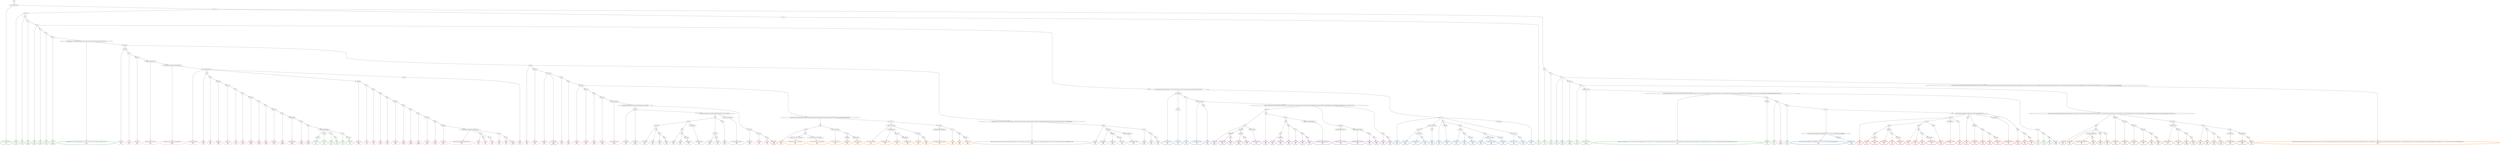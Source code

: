 digraph T {
	{
		rank=same
		451 [penwidth=3,colorscheme=set19,color=3,label="0;1;2;3;4;5;6;7;8_P\nP\n3%"]
		448 [penwidth=3,colorscheme=set19,color=3,label="10;12_P\nP\n1.6%"]
		446 [penwidth=3,colorscheme=set19,color=3,label="13_P\nP\n1.2%"]
		444 [penwidth=3,colorscheme=set19,color=3,label="15_P\nP\n0.035%"]
		442 [penwidth=3,colorscheme=set19,color=3,label="16_P\nP\n0.92%"]
		440 [penwidth=3,colorscheme=set19,color=3,label="20_P\nP\n0.85%"]
		438 [penwidth=3,colorscheme=set19,color=3,label="25_P\nP\n0.72%"]
		436 [penwidth=3,colorscheme=set19,color=3,label="45;51_P\nP\n0.0056%"]
		434 [penwidth=3,colorscheme=set19,color=3,label="58;64;68;69;72;74;76;78;81;84;86;88;113;115;118;125;137;144;147;150;156;161;165;169;172;176_P\nP\n0.015%"]
		410 [penwidth=3,colorscheme=set19,color=3,label="706;712_P\nP\n11%"]
		408 [penwidth=3,colorscheme=set19,color=3,label="718;731_P\nP\n7.8%"]
		406 [penwidth=3,colorscheme=set19,color=3,label="724_P\nP\n5.7%"]
		404 [penwidth=3,colorscheme=set19,color=3,label="751_P\nP\n5.3%"]
		402 [penwidth=3,colorscheme=set19,color=3,label="730_P\nP\n1.7%"]
		400 [penwidth=3,colorscheme=set19,color=3,label="737;743_P\nP\n7.3%"]
		398 [penwidth=3,colorscheme=set19,color=3,label="11_P\nP\n7.5%"]
		396 [penwidth=3,colorscheme=set19,color=3,label="14;17_P\nP\n1.7%"]
		394 [penwidth=3,colorscheme=set19,color=3,label="19_P\nP\n0.18%"]
		392 [penwidth=3,colorscheme=set19,color=3,label="22_P\nP\n1.9%"]
		390 [penwidth=3,colorscheme=set19,color=3,label="27;28;29_P\nP\n0.098%"]
		388 [penwidth=3,colorscheme=set19,color=3,label="31_P\nP\n0.31%"]
		386 [penwidth=3,colorscheme=set19,color=3,label="35;38;41;47;53_P\nP\n0.0097%"]
		384 [penwidth=3,colorscheme=set19,color=3,label="60;62;65;71;80;89;93;101;107;110;116;126;129;135;139;148;151;153;157;162;166;173;177;181;187;193;200;205;222;245;253;261;266;270;274;277;290;298;310;314;319;330;334;341;345;349;366;370;375;381;384;396;410;417;422;427;431;435;444;449;457;466;472;489;498;499;508;514;525_P\nP\n0.57%"]
		381 [penwidth=3,colorscheme=set19,color=3,label="538;546_P\nP\n5.7%"]
		379 [penwidth=3,colorscheme=set19,color=3,label="557_P\nP\n6%"]
		377 [penwidth=3,colorscheme=set19,color=3,label="564_P\nP\n9.9%"]
		375 [penwidth=3,colorscheme=set19,color=3,label="551_P\nP\n2.8%"]
		373 [penwidth=3,colorscheme=set19,color=3,label="570_P\nP\n7.7%"]
		371 [penwidth=3,colorscheme=set19,color=3,label="585_P\nP\n7.8%"]
		368 [penwidth=3,colorscheme=set19,color=2,label="167;184;191_M1\nM1\n1.9%"]
		366 [penwidth=3,colorscheme=set19,color=2,label="197;212_M1\nM1\n7.1%"]
		364 [penwidth=3,colorscheme=set19,color=2,label="211_M1\nM1\n2.7%"]
		362 [penwidth=3,colorscheme=set19,color=2,label="227;238;243;251_M1\nM1\n2.5%"]
		360 [penwidth=3,colorscheme=set19,color=2,label="260_M1\nM1\n5.8%"]
		358 [penwidth=3,colorscheme=set19,color=2,label="170_M1\nM1\n4.6%"]
		355 [penwidth=3,colorscheme=set19,color=2,label="202;210_M1\nM1\n0.36%"]
		353 [penwidth=3,colorscheme=set19,color=2,label="220;226;233_M1\nM1\n1%"]
		351 [penwidth=3,colorscheme=set19,color=2,label="237_M1\nM1\n5.4%"]
		349 [penwidth=3,colorscheme=set19,color=2,label="209_M1\nM1\n7.6%"]
		347 [penwidth=3,colorscheme=set19,color=2,label="178_M1\nM1\n1.2%"]
		345 [penwidth=3,colorscheme=set19,color=2,label="189;208_M1\nM1\n8%"]
		342 [penwidth=3,colorscheme=set19,color=2,label="201;207_M1\nM1\n1.2%"]
		340 [penwidth=3,colorscheme=set19,color=2,label="219_M1\nM1\n3.2%"]
		338 [penwidth=3,colorscheme=set19,color=2,label="225;232_M1\nM1\n5.3%"]
		336 [penwidth=3,colorscheme=set19,color=2,label="206_M1\nM1\n2.6%"]
		334 [penwidth=3,colorscheme=set19,color=2,label="218;224;231;236_M1\nM1\n6.5%"]
		332 [penwidth=3,colorscheme=set19,color=2,label="235;242_M1\nM1\n5.7%"]
		330 [penwidth=3,colorscheme=set19,color=2,label="182;215;217_M1\nM1\n2.3%"]
		328 [penwidth=3,colorscheme=set19,color=2,label="241_M1\nM1\n7.4%"]
		326 [penwidth=3,colorscheme=set19,color=2,label="188;194_M1\nM1\n5%"]
		325 [penwidth=3,colorscheme=set19,color=2,label="22_M1\nM1\n2.2%"]
		322 [penwidth=3,colorscheme=set19,color=2,label="582;587;597;607;632;648;657;672;688;698;707;725;752;757;767;794;807;814;834;849;860_M1\nM1\n1.9%"]
		320 [penwidth=3,colorscheme=set19,color=2,label="868;881_M1\nM1\n8.2%"]
		319 [penwidth=3,colorscheme=set19,color=8,label="221;244_M2\nM2\n1.4%"]
		318 [penwidth=3,colorscheme=set19,color=8,label="257_M2\nM2\n2.2%"]
		317 [penwidth=3,colorscheme=set19,color=8,label="265;273_M2\nM2\n0.25%"]
		316 [penwidth=3,colorscheme=set19,color=8,label="280;283;289;297;303_M2\nM2\n0.11%"]
		315 [penwidth=3,colorscheme=set19,color=8,label="305;318;322;333;348;357;362;380;399_M2\nM2\n0.004%"]
		314 [penwidth=3,colorscheme=set19,color=8,label="421;439;455;456_M2\nM2\n3.7%"]
		312 [penwidth=3,colorscheme=set19,color=8,label="460;465_M2\nM2\n0.99%"]
		310 [penwidth=3,colorscheme=set19,color=8,label="477_M2\nM2\n1.4%"]
		308 [penwidth=3,colorscheme=set19,color=8,label="485_M2\nM2\n5.1%"]
		306 [penwidth=3,colorscheme=set19,color=8,label="496_M2\nM2\n0.59%"]
		304 [penwidth=3,colorscheme=set19,color=8,label="505_M2\nM2\n0.44%"]
		302 [penwidth=3,colorscheme=set19,color=8,label="518;523_M2\nM2\n0.051%"]
		300 [penwidth=3,colorscheme=set19,color=8,label="529_M2\nM2\n0.091%"]
		298 [penwidth=3,colorscheme=set19,color=8,label="549_M2\nM2\n0.0035%"]
		296 [penwidth=3,colorscheme=set19,color=8,label="561_M2\nM2\n0.00099%"]
		294 [penwidth=3,colorscheme=set19,color=8,label="572;591_M2\nM2\n0.003%"]
		292 [penwidth=3,colorscheme=set19,color=8,label="600_M2\nM2\n0.02%"]
		290 [penwidth=3,colorscheme=set19,color=8,label="618;634_M2\nM2\n0.011%"]
		288 [penwidth=3,colorscheme=set19,color=8,label="650;653;662;667;668;681;690;695;700_M2\nM2\n1.3%"]
		286 [penwidth=3,colorscheme=set19,color=8,label="709_M2\nM2\n9.7%"]
		284 [penwidth=3,colorscheme=set19,color=8,label="714_M2\nM2\n10%"]
		282 [penwidth=3,colorscheme=set19,color=8,label="727_M2\nM2\n6.4%"]
		280 [penwidth=3,colorscheme=set19,color=8,label="720_M2\nM2\n4.4%"]
		278 [penwidth=3,colorscheme=set19,color=8,label="726_M2\nM2\n5.3%"]
		277 [penwidth=3,colorscheme=set19,color=8,label="464_M2\nM2\n2.4%"]
		276 [penwidth=3,colorscheme=set19,color=8,label="476_M2\nM2\n3.6%"]
		275 [penwidth=3,colorscheme=set19,color=8,label="488;493_M2\nM2\n0.091%"]
		274 [penwidth=3,colorscheme=set19,color=8,label="504;511_M2\nM2\n0.27%"]
		273 [penwidth=3,colorscheme=set19,color=8,label="517_M2\nM2\n0.24%"]
		272 [penwidth=3,colorscheme=set19,color=8,label="522_M2\nM2\n0.26%"]
		271 [penwidth=3,colorscheme=set19,color=8,label="528;536_M2\nM2\n0.086%"]
		270 [penwidth=3,colorscheme=set19,color=8,label="542_M2\nM2\n0.091%"]
		269 [penwidth=3,colorscheme=set19,color=8,label="553_M2\nM2\n0.063%"]
		268 [penwidth=3,colorscheme=set19,color=8,label="560;567_M2\nM2\n0.015%"]
		267 [penwidth=3,colorscheme=set19,color=8,label="578_M2\nM2\n0.0085%"]
		266 [penwidth=3,colorscheme=set19,color=8,label="590;599;610_M2\nM2\n0.019%"]
		265 [penwidth=3,colorscheme=set19,color=8,label="626_M2\nM2\n0.016%"]
		264 [penwidth=3,colorscheme=set19,color=8,label="643_M2\nM2\n0.046%"]
		262 [penwidth=3,colorscheme=set19,color=8,label="482_M2\nM2\n5.5%"]
		260 [penwidth=3,colorscheme=set19,color=8,label="228_M2\nM2\n5.8%"]
		258 [penwidth=3,colorscheme=set19,color=8,label="234;249_M2\nM2\n0.51%"]
		256 [penwidth=3,colorscheme=set19,color=8,label="252;256_M2\nM2\n0.67%"]
		254 [penwidth=3,colorscheme=set19,color=8,label="264_M2\nM2\n0.71%"]
		252 [penwidth=3,colorscheme=set19,color=8,label="269_M2\nM2\n0.43%"]
		250 [penwidth=3,colorscheme=set19,color=8,label="285;288_M2\nM2\n0.26%"]
		248 [penwidth=3,colorscheme=set19,color=8,label="302;304_M2\nM2\n0.16%"]
		246 [penwidth=3,colorscheme=set19,color=8,label="309_M2\nM2\n0.18%"]
		244 [penwidth=3,colorscheme=set19,color=8,label="328;332_M2\nM2\n0.076%"]
		242 [penwidth=3,colorscheme=set19,color=8,label="337;340;343;352_M2\nM2\n0.023%"]
		239 [penwidth=3,colorscheme=set19,color=8,label="497;519_M2\nM2\n16%"]
		237 [penwidth=3,colorscheme=set19,color=8,label="501;506_M2\nM2\n0.24%"]
		235 [penwidth=3,colorscheme=set19,color=8,label="512;524_M2\nM2\n1.4%"]
		233 [penwidth=3,colorscheme=set19,color=8,label="543_M2\nM2\n7.7%"]
		232 [penwidth=3,colorscheme=set19,color=8,label="557_M2\nM2\n0.0045%"]
		231 [penwidth=3,colorscheme=set19,color=9,label="726_M3\nM3\n0.019%"]
		230 [penwidth=3,colorscheme=set19,color=9,label="497;519_M3\nM3\n0.024%"]
		225 [penwidth=3,colorscheme=set19,color=9,label="776;785_M3\nM3\n3.2%"]
		223 [penwidth=3,colorscheme=set19,color=9,label="799_M3\nM3\n4.6%"]
		221 [penwidth=3,colorscheme=set19,color=9,label="816_M3\nM3\n1.9%"]
		219 [penwidth=3,colorscheme=set19,color=9,label="824_M3\nM3\n5.3%"]
		217 [penwidth=3,colorscheme=set19,color=9,label="784_M3\nM3\n3.8%"]
		215 [penwidth=3,colorscheme=set19,color=9,label="798_M3\nM3\n8.7%"]
		213 [penwidth=3,colorscheme=set19,color=9,label="835;843_M3\nM3\n5.3%"]
		211 [penwidth=3,colorscheme=set19,color=9,label="797;809;823_M3\nM3\n6.5%"]
		209 [penwidth=3,colorscheme=set19,color=9,label="775;783_M3\nM3\n6.6%"]
		207 [penwidth=3,colorscheme=set19,color=9,label="815_M3\nM3\n6%"]
		205 [penwidth=3,colorscheme=set19,color=9,label="796_M3\nM3\n6.9%"]
		203 [penwidth=3,colorscheme=set19,color=9,label="774;782;795;808;822_M3\nM3\n6.6%"]
		201 [penwidth=3,colorscheme=set19,color=9,label="239;248;263;276;279;282;287;308;312;325;336;339;347;359;367;373;379;390;393;412;416;419;442;447;452;454;470;474;480;484;486;490;509;515;521;527;535;540;548;552;559;571;589;598;609;641_M3\nM3\n0.64%"]
		199 [penwidth=3,colorscheme=set19,color=9,label="659_M3\nM3\n1.1%"]
		197 [penwidth=3,colorscheme=set19,color=9,label="663;669_M3\nM3\n4.9%"]
		195 [penwidth=3,colorscheme=set19,color=9,label="676;684_M3\nM3\n0.42%"]
		193 [penwidth=3,colorscheme=set19,color=9,label="710;716_M3\nM3\n10%"]
		191 [penwidth=3,colorscheme=set19,color=9,label="683;691;696;703_M3\nM3\n8.1%"]
		189 [penwidth=3,colorscheme=set19,color=9,label="675_M3\nM3\n0.81%"]
		187 [penwidth=3,colorscheme=set19,color=9,label="702_M3\nM3\n2.4%"]
		185 [penwidth=3,colorscheme=set19,color=9,label="721_M3\nM3\n5.7%"]
		184 [penwidth=3,colorscheme=set19,color=9,label="585_M3\nM3\n0.081%"]
		183 [penwidth=3,colorscheme=set19,color=7,label="543_M4\nM4\n0.53%"]
		180 [penwidth=3,colorscheme=set19,color=7,label="544_M4\nM4\n2.2%"]
		178 [penwidth=3,colorscheme=set19,color=7,label="569_M4\nM4\n4%"]
		176 [penwidth=3,colorscheme=set19,color=7,label="581;595;605;615;622_M4\nM4\n2%"]
		174 [penwidth=3,colorscheme=set19,color=7,label="640_M4\nM4\n8.5%"]
		172 [penwidth=3,colorscheme=set19,color=7,label="594_M4\nM4\n6.5%"]
		170 [penwidth=3,colorscheme=set19,color=7,label="614_M4\nM4\n7.4%"]
		168 [penwidth=3,colorscheme=set19,color=7,label="550;556_M4\nM4\n2.5%"]
		166 [penwidth=3,colorscheme=set19,color=7,label="576;580_M4\nM4\n3.6%"]
		164 [penwidth=3,colorscheme=set19,color=7,label="584;604_M4\nM4\n4.2%"]
		162 [penwidth=3,colorscheme=set19,color=7,label="621;630_M4\nM4\n1.1%"]
		160 [penwidth=3,colorscheme=set19,color=7,label="639_M4\nM4\n2.7%"]
		158 [penwidth=3,colorscheme=set19,color=7,label="646_M4\nM4\n6.5%"]
		155 [penwidth=3,colorscheme=set19,color=7,label="568;575;593_M4\nM4\n3.7%"]
		153 [penwidth=3,colorscheme=set19,color=7,label="603;613_M4\nM4\n4.4%"]
		151 [penwidth=3,colorscheme=set19,color=7,label="629_M4\nM4\n0.88%"]
		149 [penwidth=3,colorscheme=set19,color=7,label="638_M4\nM4\n5.4%"]
		147 [penwidth=3,colorscheme=set19,color=7,label="574_M4\nM4\n8.2%"]
		145 [penwidth=3,colorscheme=set19,color=7,label="579_M4\nM4\n3.3%"]
		143 [penwidth=3,colorscheme=set19,color=7,label="592_M4\nM4\n0.47%"]
		141 [penwidth=3,colorscheme=set19,color=7,label="612_M4\nM4\n8.4%"]
		138 [penwidth=3,colorscheme=set19,color=7,label="611;620;637_M4\nM4\n5.8%"]
		136 [penwidth=3,colorscheme=set19,color=7,label="619;628;636_M4\nM4\n0.81%"]
		134 [penwidth=3,colorscheme=set19,color=7,label="645_M4\nM4\n6.7%"]
		130 [penwidth=3,colorscheme=set19,color=5,label="723_M5\nM5\n3.4%"]
		127 [penwidth=3,colorscheme=set19,color=5,label="736;750;755;765;771;780;791_M5\nM5\n10%"]
		125 [penwidth=3,colorscheme=set19,color=5,label="741;749;754;761;770;790;804_M5\nM5\n6.5%"]
		123 [penwidth=3,colorscheme=set19,color=5,label="735;740;748;760_M5\nM5\n5.1%"]
		120 [penwidth=3,colorscheme=set19,color=5,label="789;803_M5\nM5\n9.1%"]
		118 [penwidth=3,colorscheme=set19,color=5,label="802;812;819_M5\nM5\n8.7%"]
		115 [penwidth=3,colorscheme=set19,color=5,label="739;747;753;759_M5\nM5\n0.7%"]
		113 [penwidth=3,colorscheme=set19,color=5,label="778;788;801;811_M5\nM5\n11%"]
		111 [penwidth=3,colorscheme=set19,color=5,label="827;837_M5\nM5\n2.7%"]
		109 [penwidth=3,colorscheme=set19,color=5,label="851;869;875_M5\nM5\n6.4%"]
		107 [penwidth=3,colorscheme=set19,color=5,label="787;826_M5\nM5\n1.3%"]
		105 [penwidth=3,colorscheme=set19,color=5,label="850_M5\nM5\n6.5%"]
		102 [penwidth=3,colorscheme=set19,color=5,label="769;786;818;825;836;844_M5\nM5\n5.3%"]
		100 [penwidth=3,colorscheme=set19,color=5,label="777_M5\nM5\n3.6%"]
		98 [penwidth=3,colorscheme=set19,color=5,label="800_M5\nM5\n4.5%"]
		96 [penwidth=3,colorscheme=set19,color=5,label="810;817_M5\nM5\n8.6%"]
		94 [penwidth=3,colorscheme=set19,color=5,label="24;30;32;34;40;43;44;50;67;83;85;87;91;95;97;99;103;105;109;112;121;124;133;136;160;164;183;185;198;204;214;216;229;246;250;254;258;262;267;284;286;291;294;299;306;315;320;331;335;338;363;371;376;385;388;391;397;400;406;423;432;436;440;445;450;467;473;478;483;494;500;502;507;532;537;545;563;596;606;623;647;651;655;660;664;670;678;685;692;705;711;717;729;742;756;762;766;792;828;838;845_M5\nM5\n6.9%"]
		90 [penwidth=3,colorscheme=set19,color=4,label="813_M6\nM6\n0.29%"]
		87 [penwidth=3,colorscheme=set19,color=4,label="858;866_M6\nM6\n3.4%"]
		85 [penwidth=3,colorscheme=set19,color=4,label="893_M6\nM6\n5.1%"]
		83 [penwidth=3,colorscheme=set19,color=4,label="873;883_M6\nM6\n0.38%"]
		81 [penwidth=3,colorscheme=set19,color=4,label="892_M6\nM6\n7.7%"]
		79 [penwidth=3,colorscheme=set19,color=4,label="841;857;865_M6\nM6\n5.7%"]
		77 [penwidth=3,colorscheme=set19,color=4,label="821_M6\nM6\n2.8%"]
		73 [penwidth=3,colorscheme=set19,color=4,label="847_M6\nM6\n4.5%"]
		71 [penwidth=3,colorscheme=set19,color=4,label="856;891_M6\nM6\n8.4%"]
		69 [penwidth=3,colorscheme=set19,color=4,label="855_M6\nM6\n1.6%"]
		67 [penwidth=3,colorscheme=set19,color=4,label="872_M6\nM6\n8%"]
		65 [penwidth=3,colorscheme=set19,color=4,label="890_M6\nM6\n1.3%"]
		63 [penwidth=3,colorscheme=set19,color=4,label="908_M6\nM6\n5.1%"]
		61 [penwidth=3,colorscheme=set19,color=4,label="854;864;878;882;889;914_M6\nM6\n5.4%"]
		58 [penwidth=3,colorscheme=set19,color=4,label="839;853;863;871;877_M6\nM6\n7.8%"]
		56 [penwidth=3,colorscheme=set19,color=4,label="846;852;862;870;876_M6\nM6\n3.5%"]
		54 [penwidth=3,colorscheme=set19,color=4,label="888_M6\nM6\n5.5%"]
		52 [penwidth=3,colorscheme=set19,color=4,label="901_M6\nM6\n5.4%"]
		50 [penwidth=3,colorscheme=set19,color=4,label="829_M6\nM6\n9%"]
		48 [penwidth=3,colorscheme=set19,color=4,label="861_M6\nM6\n9%"]
		47 [penwidth=3,colorscheme=set19,color=4,label="252;256_M6\nM6\n0.064%"]
		44 [penwidth=3,colorscheme=set19,color=1,label="859_M7\nM7\n4.2%"]
		40 [penwidth=3,colorscheme=set19,color=1,label="887_M7\nM7\n4.7%"]
		38 [penwidth=3,colorscheme=set19,color=1,label="907;913_M7\nM7\n6.7%"]
		36 [penwidth=3,colorscheme=set19,color=1,label="900;906_M7\nM7\n3.7%"]
		34 [penwidth=3,colorscheme=set19,color=1,label="917_M7\nM7\n1.4%"]
		32 [penwidth=3,colorscheme=set19,color=1,label="920;922_M7\nM7\n5.2%"]
		30 [penwidth=3,colorscheme=set19,color=1,label="886_M7\nM7\n3.7%"]
		28 [penwidth=3,colorscheme=set19,color=1,label="899_M7\nM7\n2%"]
		26 [penwidth=3,colorscheme=set19,color=1,label="905_M7\nM7\n1.2%"]
		24 [penwidth=3,colorscheme=set19,color=1,label="912;916;919_M7\nM7\n6%"]
		22 [penwidth=3,colorscheme=set19,color=1,label="898_M7\nM7\n9.4%"]
		20 [penwidth=3,colorscheme=set19,color=1,label="897;904;911_M7\nM7\n7%"]
		18 [penwidth=3,colorscheme=set19,color=1,label="915_M7\nM7\n8.6%"]
		16 [penwidth=3,colorscheme=set19,color=1,label="867_M7\nM7\n5.5%"]
		14 [penwidth=3,colorscheme=set19,color=1,label="879;885_M7\nM7\n0.77%"]
		12 [penwidth=3,colorscheme=set19,color=1,label="896_M7\nM7\n3.5%"]
		10 [penwidth=3,colorscheme=set19,color=1,label="910_M7\nM7\n3.9%"]
		8 [penwidth=3,colorscheme=set19,color=1,label="918;921_M7\nM7\n5.1%"]
		6 [penwidth=3,colorscheme=set19,color=1,label="884;895;903_M7\nM7\n5.3%"]
		4 [penwidth=3,colorscheme=set19,color=1,label="894_M7\nM7\n3.9%"]
		2 [penwidth=3,colorscheme=set19,color=1,label="902_M7\nM7\n2.3%"]
		0 [penwidth=3,colorscheme=set19,color=1,label="909_M7\nM7\n6%"]
	}
	453 [label="GL"]
	452 [label="0;1;2;3;4;5;6;7;8"]
	450 [label="9"]
	449 [label="10;12"]
	447 [label="13"]
	445 [label="15"]
	443 [label="16"]
	441 [label="20"]
	439 [label="25"]
	437 [label="45;51"]
	435 [label="58;64;68;69;72;74;76;78;81;84;86;88;113;115;118;125;137;144;147;150;156;161;165;169;172;176"]
	433 [label="186;199"]
	432 [label="221;244"]
	431 [label="257"]
	430 [label="265;273"]
	429 [label="280;283;289;297;303"]
	428 [label="305;318;322;333;348;357;362;380;399"]
	427 [label="421;439;455;456"]
	426 [label="464"]
	425 [label="476"]
	424 [label="488;493"]
	423 [label="504;511"]
	422 [label="517"]
	421 [label="522"]
	420 [label="528;536"]
	419 [label="542"]
	418 [label="553"]
	417 [label="560;567"]
	416 [label="578"]
	415 [label="590;599;610"]
	414 [label="626"]
	413 [label="643"]
	412 [label="673;680;686;693;697"]
	411 [label="706;712"]
	409 [label="718;731"]
	407 [label="724"]
	405 [label="751"]
	403 [label="730"]
	401 [label="737;743"]
	399 [label="11"]
	397 [label="14;17"]
	395 [label="19"]
	393 [label="22"]
	391 [label="27;28;29"]
	389 [label="31"]
	387 [label="35;38;41;47;53"]
	385 [label="60;62;65;71;80;89;93;101;107;110;116;126;129;135;139;148;151;153;157;162;166;173;177;181;187;193;200;205;222;245;253;261;266;270;274;277;290;298;310;314;319;330;334;341;345;349;366;370;375;381;384;396;410;417;422;427;431;435;444;449;457;466;472;489;498;499;508;514;525"]
	383 [label="533"]
	382 [label="538;546"]
	380 [label="557"]
	378 [label="564"]
	376 [label="551"]
	374 [label="570"]
	372 [label="585"]
	370 [label="18;21;23;26;37;46;49;52;55;56;59;61;70;73;75;77;79;92;100;106;114;119;122;128;131;134;138;141;145;152;154;158"]
	369 [label="167;184;191"]
	367 [label="197;212"]
	365 [label="211"]
	363 [label="227;238;243;251"]
	361 [label="260"]
	359 [label="170"]
	357 [label="174;179;190;196"]
	356 [label="202;210"]
	354 [label="220;226;233"]
	352 [label="237"]
	350 [label="209"]
	348 [label="178"]
	346 [label="189;208"]
	344 [label="195"]
	343 [label="201;207"]
	341 [label="219"]
	339 [label="225;232"]
	337 [label="206"]
	335 [label="218;224;231;236"]
	333 [label="235;242"]
	331 [label="182;215;217"]
	329 [label="241"]
	327 [label="188;194"]
	324 [label="577"]
	323 [label="582;587;597;607;632;648;657;672;688;698;707;725;752;757;767;794;807;814;834;849;860"]
	321 [label="868;881"]
	313 [label="460;465"]
	311 [label="477"]
	309 [label="485"]
	307 [label="496"]
	305 [label="505"]
	303 [label="518;523"]
	301 [label="529"]
	299 [label="549"]
	297 [label="561"]
	295 [label="572;591"]
	293 [label="600"]
	291 [label="618;634"]
	289 [label="650;653;662;667;668;681;690;695;700"]
	287 [label="709"]
	285 [label="714"]
	283 [label="727"]
	281 [label="720"]
	279 [label="726"]
	263 [label="482"]
	261 [label="228"]
	259 [label="234;249"]
	257 [label="252;256"]
	255 [label="264"]
	253 [label="269"]
	251 [label="285;288"]
	249 [label="302;304"]
	247 [label="309"]
	245 [label="328;332"]
	243 [label="337;340;343;352"]
	241 [label="360;368;394;402;405;408;413;425;438;458;463;471;481;491;492"]
	240 [label="497;519"]
	238 [label="501;506"]
	236 [label="512;524"]
	234 [label="543"]
	229 [label="530;554;573;583;601;627;635;644;654;658;674;682;701;715;733;738;745"]
	228 [label="764"]
	227 [label="768"]
	226 [label="776;785"]
	224 [label="799"]
	222 [label="816"]
	220 [label="824"]
	218 [label="784"]
	216 [label="798"]
	214 [label="835;843"]
	212 [label="797;809;823"]
	210 [label="775;783"]
	208 [label="815"]
	206 [label="796"]
	204 [label="774;782;795;808;822"]
	202 [label="239;248;263;276;279;282;287;308;312;325;336;339;347;359;367;373;379;390;393;412;416;419;442;447;452;454;470;474;480;484;486;490;509;515;521;527;535;540;548;552;559;571;589;598;609;641"]
	200 [label="659"]
	198 [label="663;669"]
	196 [label="676;684"]
	194 [label="710;716"]
	192 [label="683;691;696;703"]
	190 [label="675"]
	188 [label="702"]
	186 [label="721"]
	182 [label="33;36;39;42;48;54;57;63;66;82;90;94;96;98;102;104;108;111;117;120;123;127;130;132;140;142;143;146;149;155;159;163;168;171;175;180;192;203;213;223;230;240;247;255;259;271;275;278;281;292;295;300;311;316;323;327;350;354;377;382;386;389;392;398;401;403;414;418;424;428;461;468;479;503;513;531"]
	181 [label="544"]
	179 [label="569"]
	177 [label="581;595;605;615;622"]
	175 [label="640"]
	173 [label="594"]
	171 [label="614"]
	169 [label="550;556"]
	167 [label="576;580"]
	165 [label="584;604"]
	163 [label="621;630"]
	161 [label="639"]
	159 [label="646"]
	157 [label="555;562"]
	156 [label="568;575;593"]
	154 [label="603;613"]
	152 [label="629"]
	150 [label="638"]
	148 [label="574"]
	146 [label="579"]
	144 [label="592"]
	142 [label="612"]
	140 [label="602"]
	139 [label="611;620;637"]
	137 [label="619;628;636"]
	135 [label="645"]
	133 [label="293;313;317;321;326;329;344;353;356;361;365;369;374;383;395;409;420;426;430;434;443;448;459;475;487;510;516;541;566;642;649;652;666;677"]
	132 [label="704"]
	131 [label="723"]
	129 [label="728"]
	128 [label="736;750;755;765;771;780;791"]
	126 [label="741;749;754;761;770;790;804"]
	124 [label="735;740;748;760"]
	122 [label="779"]
	121 [label="789;803"]
	119 [label="802;812;819"]
	117 [label="722;734"]
	116 [label="739;747;753;759"]
	114 [label="778;788;801;811"]
	112 [label="827;837"]
	110 [label="851;869;875"]
	108 [label="787;826"]
	106 [label="850"]
	104 [label="746;758"]
	103 [label="769;786;818;825;836;844"]
	101 [label="777"]
	99 [label="800"]
	97 [label="810;817"]
	95 [label="24;30;32;34;40;43;44;50;67;83;85;87;91;95;97;99;103;105;109;112;121;124;133;136;160;164;183;185;198;204;214;216;229;246;250;254;258;262;267;284;286;291;294;299;306;315;320;331;335;338;363;371;376;385;388;391;397;400;406;423;432;436;440;445;450;467;473;478;483;494;500;502;507;532;537;545;563;596;606;623;647;651;655;660;664;670;678;685;692;705;711;717;729;742;756;762;766;792;828;838;845"]
	93 [label="268;272;296;301;307;324;342;346;351;355;358;364;372;378;387;404;407;411;415;429;433;437;441;446;451;453;462;469;495;520;526;534;539;547;558;565;588;608;617;625;633;661;679;689;699;708;713;719;763;773;781"]
	92 [label="805"]
	91 [label="813"]
	89 [label="832;848"]
	88 [label="858;866"]
	86 [label="893"]
	84 [label="873;883"]
	82 [label="892"]
	80 [label="841;857;865"]
	78 [label="821"]
	76 [label="831"]
	75 [label="840"]
	74 [label="847"]
	72 [label="856;891"]
	70 [label="855"]
	68 [label="872"]
	66 [label="890"]
	64 [label="908"]
	62 [label="854;864;878;882;889;914"]
	60 [label="820;830"]
	59 [label="839;853;863;871;877"]
	57 [label="846;852;862;870;876"]
	55 [label="888"]
	53 [label="901"]
	51 [label="829"]
	49 [label="861"]
	46 [label="586;616;624;631;656;665;671;687;694;732;744;772;793;806;833;842"]
	45 [label="859"]
	43 [label="874"]
	42 [label="880"]
	41 [label="887"]
	39 [label="907;913"]
	37 [label="900;906"]
	35 [label="917"]
	33 [label="920;922"]
	31 [label="886"]
	29 [label="899"]
	27 [label="905"]
	25 [label="912;916;919"]
	23 [label="898"]
	21 [label="897;904;911"]
	19 [label="915"]
	17 [label="867"]
	15 [label="879;885"]
	13 [label="896"]
	11 [label="910"]
	9 [label="918;921"]
	7 [label="884;895;903"]
	5 [label="894"]
	3 [label="902"]
	1 [label="909"]
	453 -> 452
	452 -> 451
	452 -> 450
	450 -> 449
	450 -> 399
	450 -> 397
	449 -> 448
	449 -> 447
	447 -> 446
	447 -> 445
	445 -> 444
	445 -> 443
	443 -> 442
	443 -> 441
	443 -> 370
	441 -> 440
	441 -> 439
	439 -> 438
	439 -> 437
	437 -> 436
	437 -> 435
	435 -> 434
	435 -> 433
	433 -> 432
	433 -> 261
	432 -> 431
	432 -> 319
	431 -> 430
	431 -> 318
	430 -> 429
	430 -> 317
	429 -> 428
	429 -> 316
	428 -> 427
	428 -> 315
	427 -> 426
	427 -> 314
	427 -> 313
	427 -> 263
	426 -> 425
	426 -> 277
	425 -> 424
	425 -> 276
	424 -> 423
	424 -> 275
	423 -> 422
	423 -> 274
	422 -> 421
	422 -> 273
	421 -> 420
	421 -> 272
	420 -> 419
	420 -> 271
	419 -> 418
	419 -> 270
	418 -> 417
	418 -> 269
	417 -> 416
	417 -> 268
	416 -> 415
	416 -> 267
	415 -> 414
	415 -> 266
	414 -> 413
	414 -> 265
	413 -> 412
	413 -> 264
	412 -> 411
	412 -> 409
	412 -> 407
	412 -> 403
	411 -> 410
	409 -> 408
	407 -> 406
	407 -> 405
	405 -> 404
	403 -> 402
	403 -> 401
	401 -> 400
	399 -> 398
	397 -> 396
	397 -> 395
	395 -> 394
	395 -> 393
	393 -> 392
	393 -> 391
	393 -> 325
	393 -> 95
	391 -> 390
	391 -> 389
	389 -> 388
	389 -> 387
	389 -> 182
	387 -> 386
	387 -> 385
	385 -> 384
	385 -> 383
	385 -> 376
	383 -> 382
	383 -> 380
	382 -> 381
	380 -> 379
	380 -> 378
	380 -> 232
	378 -> 377
	378 -> 324
	376 -> 375
	376 -> 374
	374 -> 373
	374 -> 372
	372 -> 371
	372 -> 184
	370 -> 369
	370 -> 359
	369 -> 368
	369 -> 367
	369 -> 365
	367 -> 366
	365 -> 364
	365 -> 363
	363 -> 362
	363 -> 361
	363 -> 93
	361 -> 360
	359 -> 358
	359 -> 357
	359 -> 348
	359 -> 331
	359 -> 327
	357 -> 356
	357 -> 350
	356 -> 355
	356 -> 354
	354 -> 353
	354 -> 352
	352 -> 351
	350 -> 349
	348 -> 347
	348 -> 346
	348 -> 344
	346 -> 345
	344 -> 343
	344 -> 337
	343 -> 342
	343 -> 341
	341 -> 340
	341 -> 339
	339 -> 338
	337 -> 336
	337 -> 335
	337 -> 333
	335 -> 334
	333 -> 332
	331 -> 330
	331 -> 329
	329 -> 328
	327 -> 326
	324 -> 323
	324 -> 46
	323 -> 322
	323 -> 321
	321 -> 320
	313 -> 312
	313 -> 311
	311 -> 310
	311 -> 309
	309 -> 308
	309 -> 307
	307 -> 306
	307 -> 305
	305 -> 304
	305 -> 303
	303 -> 302
	303 -> 301
	301 -> 300
	301 -> 299
	299 -> 298
	299 -> 297
	297 -> 296
	297 -> 295
	295 -> 294
	295 -> 293
	293 -> 292
	293 -> 291
	291 -> 290
	291 -> 289
	289 -> 288
	289 -> 287
	289 -> 281
	287 -> 286
	287 -> 285
	287 -> 283
	285 -> 284
	283 -> 282
	281 -> 280
	281 -> 279
	279 -> 278
	279 -> 231
	263 -> 262
	261 -> 260
	261 -> 259
	261 -> 202
	259 -> 258
	259 -> 257
	257 -> 256
	257 -> 255
	257 -> 47
	255 -> 254
	255 -> 253
	253 -> 252
	253 -> 251
	251 -> 250
	251 -> 249
	251 -> 133
	249 -> 248
	249 -> 247
	247 -> 246
	247 -> 245
	245 -> 244
	245 -> 243
	243 -> 242
	243 -> 241
	241 -> 240
	241 -> 238
	240 -> 239
	240 -> 230
	240 -> 229
	238 -> 237
	238 -> 236
	236 -> 235
	236 -> 234
	234 -> 233
	234 -> 183
	229 -> 228
	229 -> 204
	228 -> 227
	228 -> 210
	228 -> 206
	227 -> 226
	227 -> 218
	227 -> 212
	226 -> 225
	226 -> 224
	224 -> 223
	224 -> 222
	222 -> 221
	222 -> 220
	220 -> 219
	218 -> 217
	218 -> 216
	216 -> 215
	216 -> 214
	214 -> 213
	212 -> 211
	210 -> 209
	210 -> 208
	208 -> 207
	206 -> 205
	204 -> 203
	202 -> 201
	202 -> 200
	200 -> 199
	200 -> 198
	200 -> 190
	198 -> 197
	198 -> 196
	198 -> 192
	196 -> 195
	196 -> 194
	194 -> 193
	192 -> 191
	190 -> 189
	190 -> 188
	188 -> 187
	188 -> 186
	186 -> 185
	182 -> 181
	182 -> 169
	182 -> 157
	181 -> 180
	181 -> 179
	179 -> 178
	179 -> 177
	179 -> 173
	179 -> 171
	177 -> 176
	177 -> 175
	175 -> 174
	173 -> 172
	171 -> 170
	169 -> 168
	169 -> 167
	167 -> 166
	167 -> 165
	165 -> 164
	165 -> 163
	163 -> 162
	163 -> 161
	161 -> 160
	161 -> 159
	159 -> 158
	157 -> 156
	157 -> 148
	156 -> 155
	156 -> 154
	154 -> 153
	154 -> 152
	152 -> 151
	152 -> 150
	150 -> 149
	148 -> 147
	148 -> 146
	148 -> 140
	146 -> 145
	146 -> 144
	144 -> 143
	144 -> 142
	142 -> 141
	140 -> 139
	140 -> 137
	139 -> 138
	137 -> 136
	137 -> 135
	135 -> 134
	133 -> 132
	133 -> 117
	132 -> 131
	132 -> 124
	131 -> 130
	131 -> 129
	129 -> 128
	129 -> 126
	128 -> 127
	126 -> 125
	124 -> 123
	124 -> 122
	122 -> 121
	122 -> 119
	121 -> 120
	119 -> 118
	117 -> 116
	117 -> 104
	116 -> 115
	116 -> 114
	116 -> 108
	114 -> 113
	114 -> 112
	112 -> 111
	112 -> 110
	110 -> 109
	108 -> 107
	108 -> 106
	106 -> 105
	104 -> 103
	104 -> 101
	103 -> 102
	101 -> 100
	101 -> 99
	99 -> 98
	99 -> 97
	97 -> 96
	95 -> 94
	93 -> 92
	93 -> 60
	93 -> 51
	92 -> 91
	92 -> 78
	91 -> 90
	91 -> 89
	91 -> 80
	89 -> 88
	89 -> 84
	88 -> 87
	88 -> 86
	86 -> 85
	84 -> 83
	84 -> 82
	82 -> 81
	80 -> 79
	78 -> 77
	78 -> 76
	76 -> 75
	76 -> 62
	75 -> 74
	75 -> 70
	74 -> 73
	74 -> 72
	72 -> 71
	70 -> 69
	70 -> 68
	68 -> 67
	68 -> 66
	66 -> 65
	66 -> 64
	64 -> 63
	62 -> 61
	60 -> 59
	60 -> 57
	59 -> 58
	57 -> 56
	57 -> 55
	55 -> 54
	55 -> 53
	53 -> 52
	51 -> 50
	51 -> 49
	49 -> 48
	46 -> 45
	46 -> 17
	46 -> 15
	46 -> 7
	46 -> 5
	45 -> 44
	45 -> 43
	45 -> 21
	45 -> 19
	43 -> 42
	43 -> 31
	43 -> 23
	42 -> 41
	42 -> 37
	41 -> 40
	41 -> 39
	39 -> 38
	37 -> 36
	37 -> 35
	35 -> 34
	35 -> 33
	33 -> 32
	31 -> 30
	31 -> 29
	29 -> 28
	29 -> 27
	27 -> 26
	27 -> 25
	25 -> 24
	23 -> 22
	21 -> 20
	19 -> 18
	17 -> 16
	15 -> 14
	15 -> 13
	13 -> 12
	13 -> 11
	11 -> 10
	11 -> 9
	9 -> 8
	7 -> 6
	5 -> 4
	5 -> 3
	3 -> 2
	3 -> 1
	1 -> 0
}
